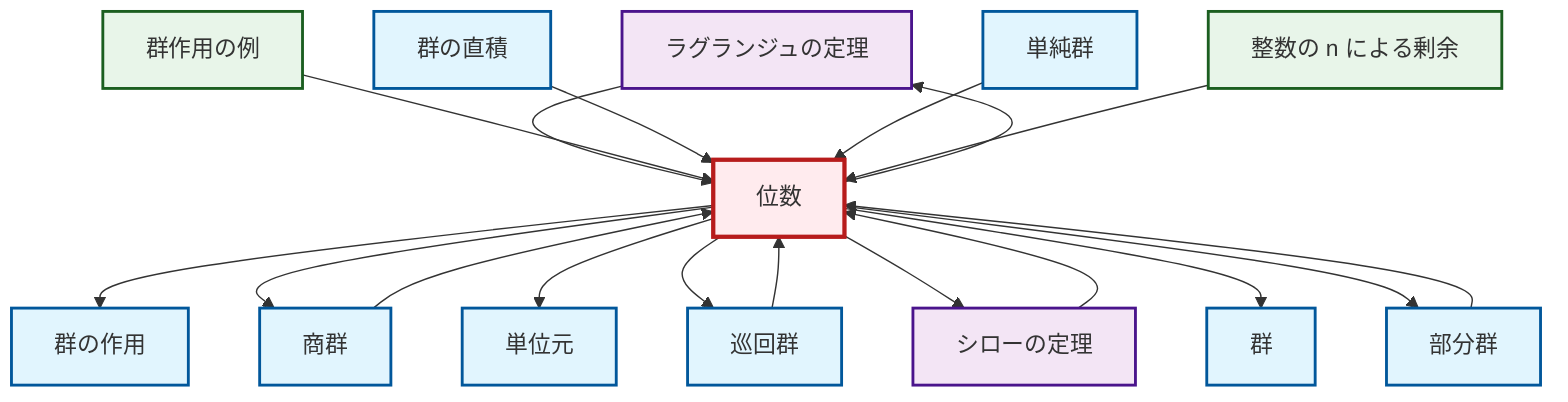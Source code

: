 graph TD
    classDef definition fill:#e1f5fe,stroke:#01579b,stroke-width:2px
    classDef theorem fill:#f3e5f5,stroke:#4a148c,stroke-width:2px
    classDef axiom fill:#fff3e0,stroke:#e65100,stroke-width:2px
    classDef example fill:#e8f5e9,stroke:#1b5e20,stroke-width:2px
    classDef current fill:#ffebee,stroke:#b71c1c,stroke-width:3px
    def-identity-element["単位元"]:::definition
    thm-lagrange["ラグランジュの定理"]:::theorem
    thm-sylow["シローの定理"]:::theorem
    def-subgroup["部分群"]:::definition
    def-group["群"]:::definition
    ex-group-action-examples["群作用の例"]:::example
    def-cyclic-group["巡回群"]:::definition
    def-order["位数"]:::definition
    def-direct-product["群の直積"]:::definition
    def-simple-group["単純群"]:::definition
    def-quotient-group["商群"]:::definition
    def-group-action["群の作用"]:::definition
    ex-quotient-integers-mod-n["整数の n による剰余"]:::example
    def-order --> def-group-action
    def-order --> thm-lagrange
    def-order --> def-quotient-group
    def-order --> def-identity-element
    def-order --> def-cyclic-group
    thm-sylow --> def-order
    thm-lagrange --> def-order
    ex-group-action-examples --> def-order
    def-subgroup --> def-order
    def-order --> thm-sylow
    def-order --> def-group
    def-quotient-group --> def-order
    def-direct-product --> def-order
    def-order --> def-subgroup
    def-simple-group --> def-order
    ex-quotient-integers-mod-n --> def-order
    def-cyclic-group --> def-order
    class def-order current